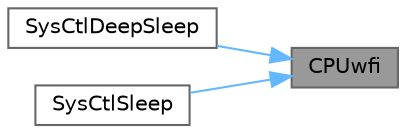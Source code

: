 digraph "CPUwfi"
{
 // LATEX_PDF_SIZE
  bgcolor="transparent";
  edge [fontname=Helvetica,fontsize=10,labelfontname=Helvetica,labelfontsize=10];
  node [fontname=Helvetica,fontsize=10,shape=box,height=0.2,width=0.4];
  rankdir="RL";
  Node1 [id="Node000001",label="CPUwfi",height=0.2,width=0.4,color="gray40", fillcolor="grey60", style="filled", fontcolor="black",tooltip=" "];
  Node1 -> Node2 [id="edge1_Node000001_Node000002",dir="back",color="steelblue1",style="solid",tooltip=" "];
  Node2 [id="Node000002",label="SysCtlDeepSleep",height=0.2,width=0.4,color="grey40", fillcolor="white", style="filled",URL="$group__sysctl__api.html#gac54fcca75df0066bd2b2ecdf92c0eda2",tooltip=" "];
  Node1 -> Node3 [id="edge2_Node000001_Node000003",dir="back",color="steelblue1",style="solid",tooltip=" "];
  Node3 [id="Node000003",label="SysCtlSleep",height=0.2,width=0.4,color="grey40", fillcolor="white", style="filled",URL="$group__sysctl__api.html#ga90efcbaddc41095b9567cae626aaeb2c",tooltip=" "];
}
